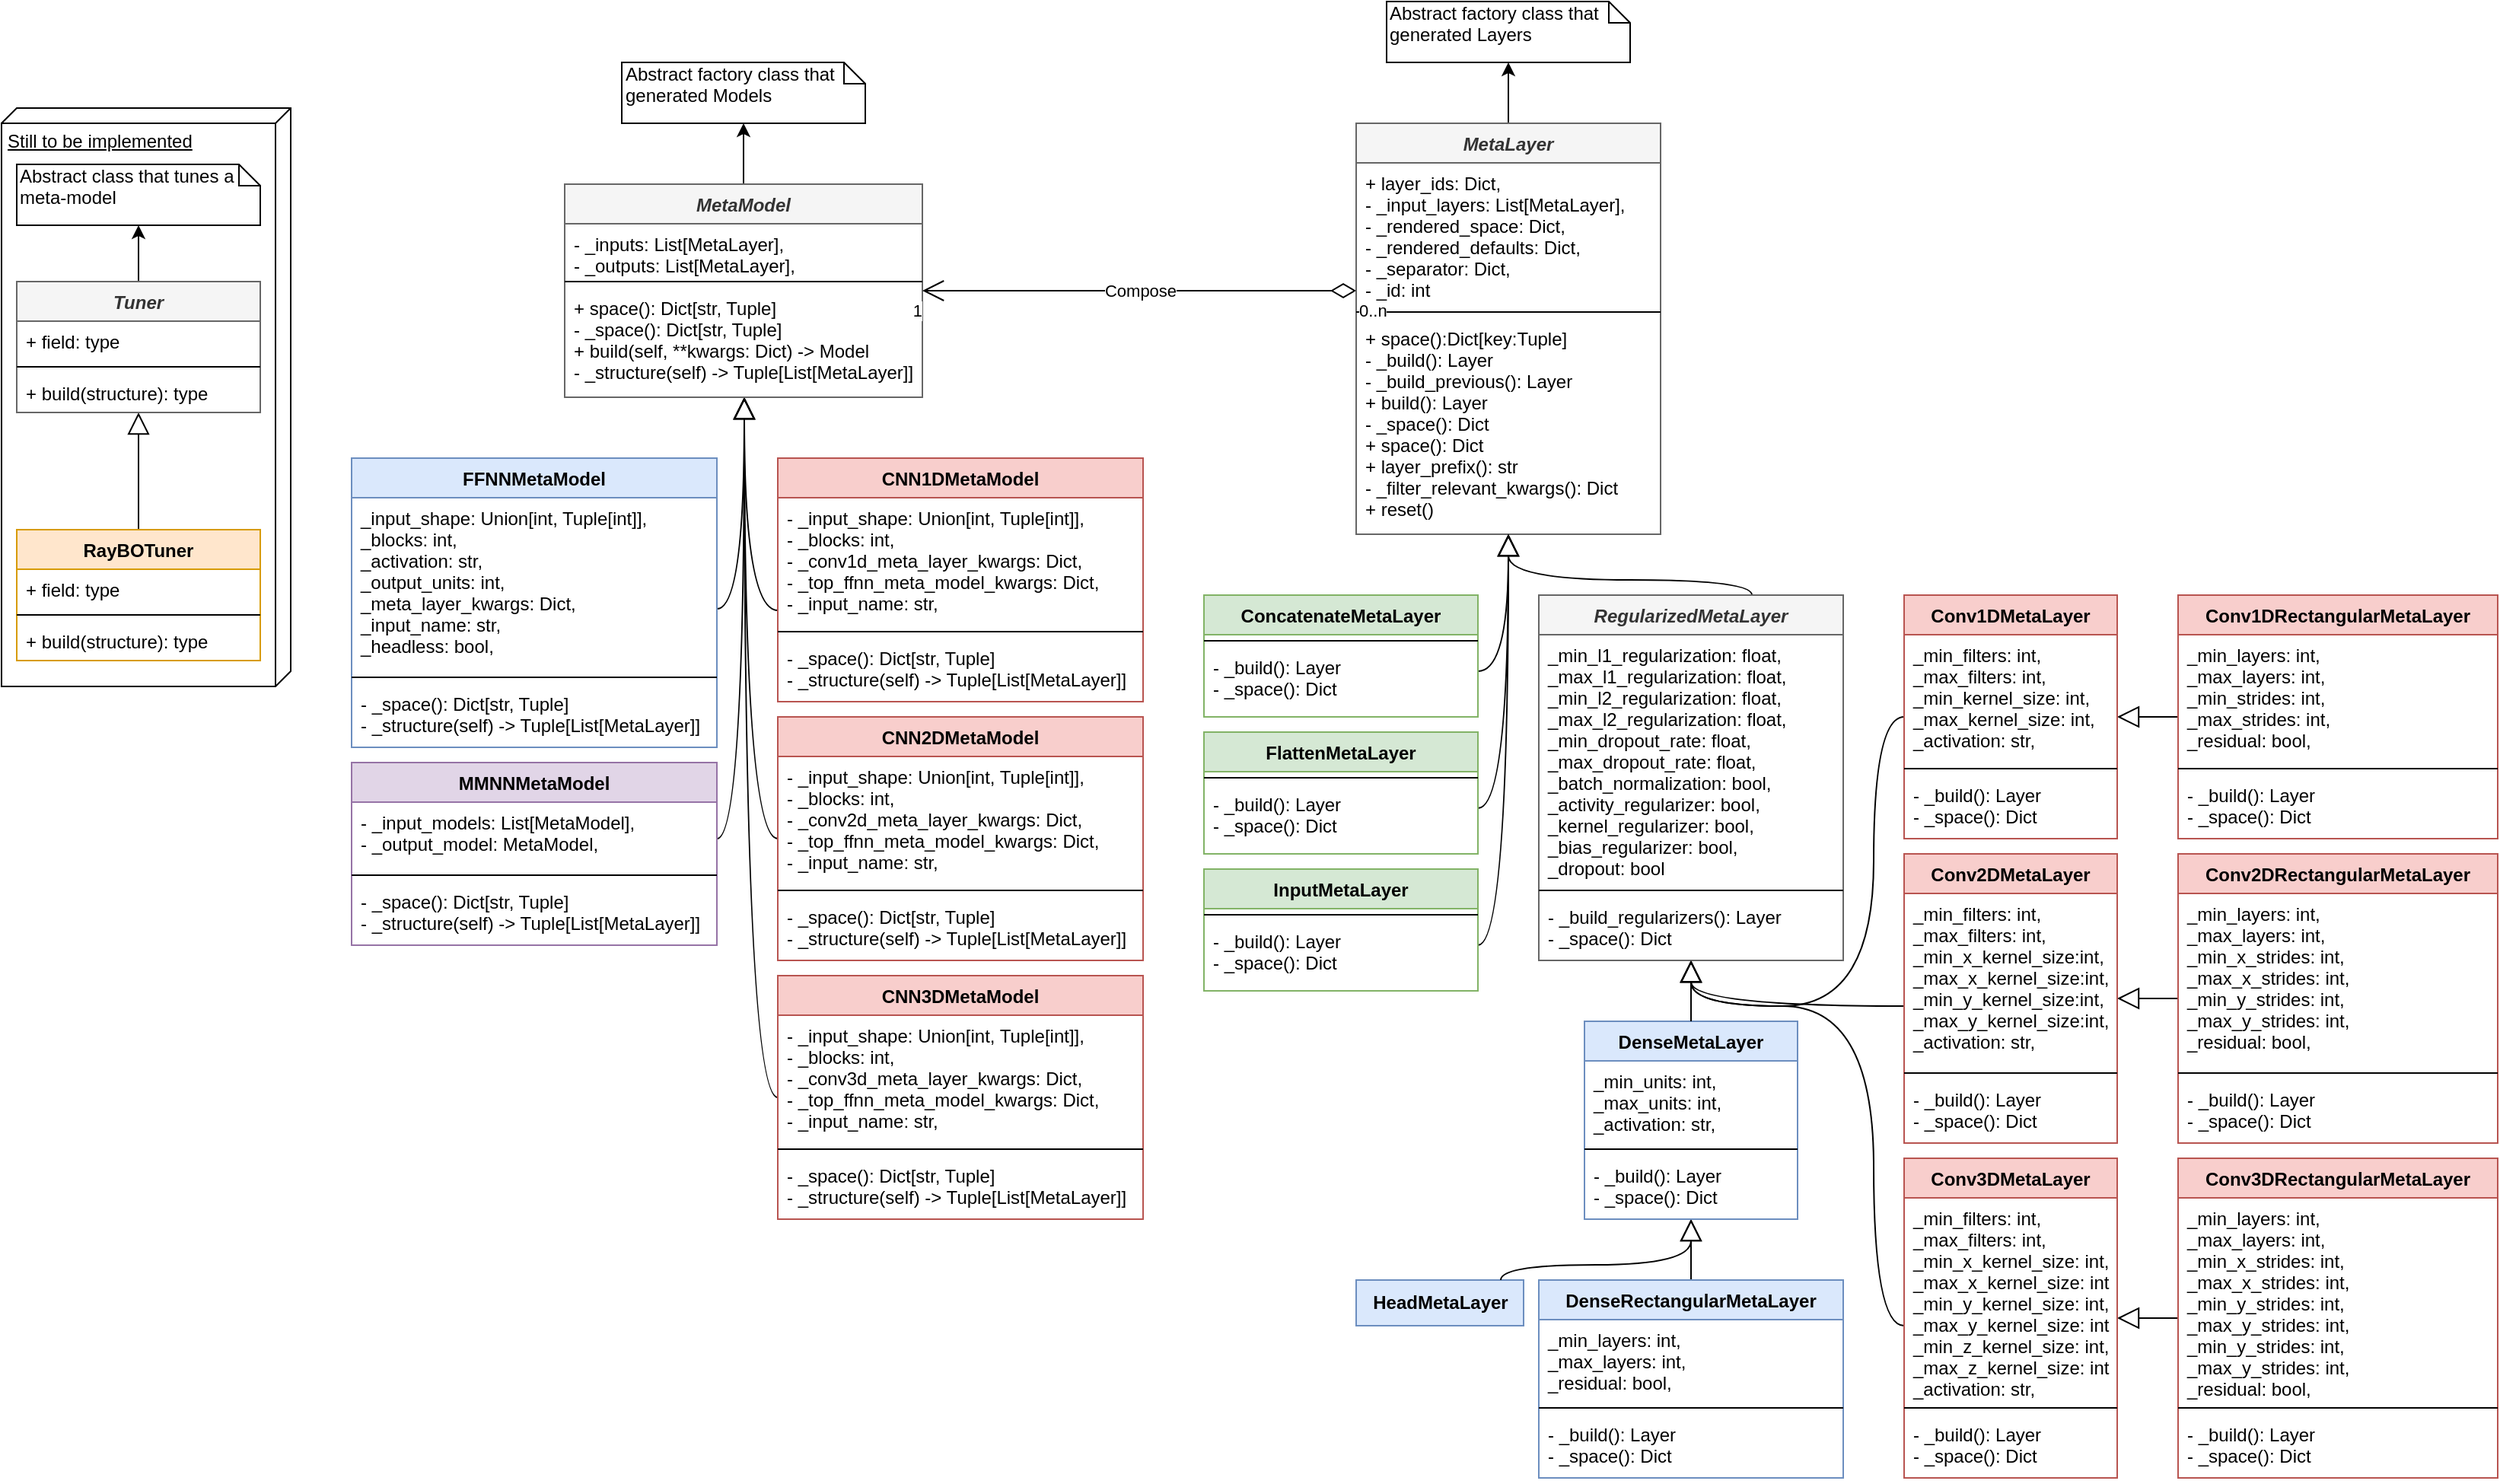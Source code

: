 <mxfile version="13.6.2" type="device"><diagram id="-CFFiEivso8xEUBbKbc-" name="Page-1"><mxGraphModel dx="2354" dy="1059" grid="1" gridSize="10" guides="1" tooltips="1" connect="1" arrows="1" fold="1" page="1" pageScale="1" pageWidth="827" pageHeight="1169" math="0" shadow="0"><root><mxCell id="0"/><mxCell id="1" parent="0"/><mxCell id="rEz-Pzzt3OILbLbEHMjR-119" value="Still to be implemented" style="verticalAlign=top;align=left;spacingTop=8;spacingLeft=2;spacingRight=12;shape=cube;size=10;direction=south;fontStyle=4;html=1;" vertex="1" parent="1"><mxGeometry x="-410" y="110" width="190" height="380" as="geometry"/></mxCell><mxCell id="7QAoZKG1Zxz9G0cgdsVM-10" style="edgeStyle=orthogonalEdgeStyle;rounded=0;orthogonalLoop=1;jettySize=auto;html=1;" parent="1" source="7QAoZKG1Zxz9G0cgdsVM-1" target="7QAoZKG1Zxz9G0cgdsVM-9" edge="1"><mxGeometry relative="1" as="geometry"/></mxCell><mxCell id="7QAoZKG1Zxz9G0cgdsVM-12" style="edgeStyle=orthogonalEdgeStyle;rounded=0;orthogonalLoop=1;jettySize=auto;html=1;" parent="1" source="7QAoZKG1Zxz9G0cgdsVM-5" target="7QAoZKG1Zxz9G0cgdsVM-11" edge="1"><mxGeometry relative="1" as="geometry"/></mxCell><mxCell id="7QAoZKG1Zxz9G0cgdsVM-9" value="Abstract factory class that generated Models" style="shape=note;whiteSpace=wrap;html=1;size=14;verticalAlign=top;align=left;spacingTop=-6;" parent="1" vertex="1"><mxGeometry x="-2.5" y="80" width="160" height="40" as="geometry"/></mxCell><mxCell id="7QAoZKG1Zxz9G0cgdsVM-11" value="Abstract factory class that generated Layers" style="shape=note;whiteSpace=wrap;html=1;size=14;verticalAlign=top;align=left;spacingTop=-6;" parent="1" vertex="1"><mxGeometry x="500" y="40" width="160" height="40" as="geometry"/></mxCell><mxCell id="7QAoZKG1Zxz9G0cgdsVM-30" style="edgeStyle=orthogonalEdgeStyle;rounded=0;orthogonalLoop=1;jettySize=auto;html=1;" parent="1" source="7QAoZKG1Zxz9G0cgdsVM-25" target="7QAoZKG1Zxz9G0cgdsVM-29" edge="1"><mxGeometry relative="1" as="geometry"/></mxCell><mxCell id="7QAoZKG1Zxz9G0cgdsVM-29" value="Abstract class that tunes a meta-model" style="shape=note;whiteSpace=wrap;html=1;size=14;verticalAlign=top;align=left;spacingTop=-6;" parent="1" vertex="1"><mxGeometry x="-400" y="147" width="160" height="40" as="geometry"/></mxCell><mxCell id="7QAoZKG1Zxz9G0cgdsVM-35" value="" style="endArrow=block;endFill=0;endSize=12;html=1;" parent="1" source="7QAoZKG1Zxz9G0cgdsVM-31" target="7QAoZKG1Zxz9G0cgdsVM-25" edge="1"><mxGeometry width="160" relative="1" as="geometry"><mxPoint x="-150" y="357" as="sourcePoint"/><mxPoint x="10" y="357" as="targetPoint"/></mxGeometry></mxCell><mxCell id="7QAoZKG1Zxz9G0cgdsVM-5" value="MetaLayer" style="swimlane;fontStyle=3;align=center;verticalAlign=top;childLayout=stackLayout;horizontal=1;startSize=26;horizontalStack=0;resizeParent=1;resizeParentMax=0;resizeLast=0;collapsible=1;marginBottom=0;fillColor=#f5f5f5;strokeColor=#666666;fontColor=#333333;" parent="1" vertex="1"><mxGeometry x="480" y="120" width="200" height="270" as="geometry"/></mxCell><mxCell id="7QAoZKG1Zxz9G0cgdsVM-6" value="+ layer_ids: Dict,&#10;- _input_layers: List[MetaLayer],&#10;- _rendered_space: Dict,&#10;- _rendered_defaults: Dict,&#10;- _separator: Dict,&#10;- _id: int" style="text;strokeColor=none;fillColor=none;align=left;verticalAlign=top;spacingLeft=4;spacingRight=4;overflow=hidden;rotatable=0;points=[[0,0.5],[1,0.5]];portConstraint=eastwest;" parent="7QAoZKG1Zxz9G0cgdsVM-5" vertex="1"><mxGeometry y="26" width="200" height="94" as="geometry"/></mxCell><mxCell id="7QAoZKG1Zxz9G0cgdsVM-7" value="" style="line;strokeWidth=1;fillColor=none;align=left;verticalAlign=middle;spacingTop=-1;spacingLeft=3;spacingRight=3;rotatable=0;labelPosition=right;points=[];portConstraint=eastwest;" parent="7QAoZKG1Zxz9G0cgdsVM-5" vertex="1"><mxGeometry y="120" width="200" height="8" as="geometry"/></mxCell><mxCell id="7QAoZKG1Zxz9G0cgdsVM-8" value="+ space():Dict[key:Tuple]&#10;- _build(): Layer&#10;- _build_previous(): Layer&#10;+ build(): Layer&#10;- _space(): Dict&#10;+ space(): Dict&#10;+ layer_prefix(): str&#10;- _filter_relevant_kwargs(): Dict&#10;+ reset()" style="text;strokeColor=none;fillColor=none;align=left;verticalAlign=top;spacingLeft=4;spacingRight=4;overflow=hidden;rotatable=0;points=[[0,0.5],[1,0.5]];portConstraint=eastwest;" parent="7QAoZKG1Zxz9G0cgdsVM-5" vertex="1"><mxGeometry y="128" width="200" height="142" as="geometry"/></mxCell><mxCell id="rEz-Pzzt3OILbLbEHMjR-5" value="" style="endArrow=block;endFill=0;endSize=12;html=1;edgeStyle=orthogonalEdgeStyle;curved=1;" edge="1" parent="1" source="rEz-Pzzt3OILbLbEHMjR-1" target="7QAoZKG1Zxz9G0cgdsVM-5"><mxGeometry width="160" relative="1" as="geometry"><mxPoint x="570" y="460" as="sourcePoint"/><mxPoint x="730" y="460" as="targetPoint"/><Array as="points"><mxPoint x="580" y="480"/></Array></mxGeometry></mxCell><mxCell id="rEz-Pzzt3OILbLbEHMjR-9" value="" style="endArrow=block;endFill=0;endSize=12;html=1;edgeStyle=orthogonalEdgeStyle;curved=1;" edge="1" parent="1" source="rEz-Pzzt3OILbLbEHMjR-6" target="7QAoZKG1Zxz9G0cgdsVM-5"><mxGeometry width="160" relative="1" as="geometry"><mxPoint x="480" y="490" as="sourcePoint"/><mxPoint x="590" y="400" as="targetPoint"/><Array as="points"><mxPoint x="580" y="570"/></Array></mxGeometry></mxCell><mxCell id="rEz-Pzzt3OILbLbEHMjR-13" value="" style="endArrow=block;endFill=0;endSize=12;html=1;edgeStyle=orthogonalEdgeStyle;curved=1;" edge="1" parent="1" source="rEz-Pzzt3OILbLbEHMjR-10" target="7QAoZKG1Zxz9G0cgdsVM-5"><mxGeometry width="160" relative="1" as="geometry"><mxPoint x="700" y="490" as="sourcePoint"/><mxPoint x="590" y="400" as="targetPoint"/><Array as="points"><mxPoint x="580" y="660"/></Array></mxGeometry></mxCell><mxCell id="rEz-Pzzt3OILbLbEHMjR-18" value="" style="endArrow=block;endFill=0;endSize=12;html=1;edgeStyle=orthogonalEdgeStyle;curved=1;" edge="1" parent="1" source="rEz-Pzzt3OILbLbEHMjR-14" target="7QAoZKG1Zxz9G0cgdsVM-5"><mxGeometry width="160" relative="1" as="geometry"><mxPoint x="920" y="490" as="sourcePoint"/><mxPoint x="590" y="400" as="targetPoint"/><Array as="points"><mxPoint x="740" y="420"/><mxPoint x="580" y="420"/></Array></mxGeometry></mxCell><mxCell id="rEz-Pzzt3OILbLbEHMjR-19" value="" style="endArrow=block;endFill=0;endSize=12;html=1;edgeStyle=orthogonalEdgeStyle;curved=1;" edge="1" parent="1" source="rEz-Pzzt3OILbLbEHMjR-35" target="rEz-Pzzt3OILbLbEHMjR-14"><mxGeometry width="160" relative="1" as="geometry"><mxPoint x="760" y="760" as="sourcePoint"/><mxPoint x="710" y="700" as="targetPoint"/><Array as="points"><mxPoint x="820" y="510"/><mxPoint x="820" y="700"/><mxPoint x="700" y="700"/></Array></mxGeometry></mxCell><mxCell id="rEz-Pzzt3OILbLbEHMjR-47" value="" style="endArrow=block;endFill=0;endSize=12;html=1;edgeStyle=orthogonalEdgeStyle;curved=1;" edge="1" parent="1" source="rEz-Pzzt3OILbLbEHMjR-39" target="rEz-Pzzt3OILbLbEHMjR-14"><mxGeometry width="160" relative="1" as="geometry"><mxPoint x="850" y="520" as="sourcePoint"/><mxPoint x="710" y="680" as="targetPoint"/><Array as="points"><mxPoint x="700" y="700"/></Array></mxGeometry></mxCell><mxCell id="rEz-Pzzt3OILbLbEHMjR-48" value="" style="endArrow=block;endFill=0;endSize=12;html=1;edgeStyle=orthogonalEdgeStyle;curved=1;" edge="1" parent="1" source="rEz-Pzzt3OILbLbEHMjR-43" target="rEz-Pzzt3OILbLbEHMjR-14"><mxGeometry width="160" relative="1" as="geometry"><mxPoint x="850" y="730" as="sourcePoint"/><mxPoint x="710" y="680" as="targetPoint"/><Array as="points"><mxPoint x="820" y="910"/><mxPoint x="820" y="700"/><mxPoint x="700" y="700"/></Array></mxGeometry></mxCell><mxCell id="rEz-Pzzt3OILbLbEHMjR-54" value="" style="endArrow=block;endFill=0;endSize=12;html=1;edgeStyle=orthogonalEdgeStyle;curved=1;" edge="1" parent="1" source="rEz-Pzzt3OILbLbEHMjR-50" target="rEz-Pzzt3OILbLbEHMjR-35"><mxGeometry width="160" relative="1" as="geometry"><mxPoint x="850" y="520" as="sourcePoint"/><mxPoint x="710" y="680" as="targetPoint"/><Array as="points"><mxPoint x="1090" y="510"/><mxPoint x="1090" y="510"/></Array></mxGeometry></mxCell><mxCell id="rEz-Pzzt3OILbLbEHMjR-55" value="" style="endArrow=block;endFill=0;endSize=12;html=1;edgeStyle=orthogonalEdgeStyle;curved=1;" edge="1" parent="1" source="rEz-Pzzt3OILbLbEHMjR-56" target="rEz-Pzzt3OILbLbEHMjR-39"><mxGeometry width="160" relative="1" as="geometry"><mxPoint x="850" y="700" as="sourcePoint"/><mxPoint x="980" y="690" as="targetPoint"/><Array as="points"/></mxGeometry></mxCell><mxCell id="rEz-Pzzt3OILbLbEHMjR-64" value="" style="endArrow=block;endFill=0;endSize=12;html=1;edgeStyle=orthogonalEdgeStyle;curved=1;" edge="1" parent="1" source="rEz-Pzzt3OILbLbEHMjR-60" target="rEz-Pzzt3OILbLbEHMjR-43"><mxGeometry width="160" relative="1" as="geometry"><mxPoint x="1030" y="705" as="sourcePoint"/><mxPoint x="990" y="705" as="targetPoint"/><Array as="points"/></mxGeometry></mxCell><mxCell id="rEz-Pzzt3OILbLbEHMjR-74" value="" style="endArrow=block;endFill=0;endSize=12;html=1;edgeStyle=orthogonalEdgeStyle;curved=1;" edge="1" parent="1" source="rEz-Pzzt3OILbLbEHMjR-70" target="rEz-Pzzt3OILbLbEHMjR-65"><mxGeometry width="160" relative="1" as="geometry"><mxPoint x="710" y="740" as="sourcePoint"/><mxPoint x="710" y="680" as="targetPoint"/><Array as="points"><mxPoint x="700" y="920"/><mxPoint x="700" y="920"/></Array></mxGeometry></mxCell><mxCell id="rEz-Pzzt3OILbLbEHMjR-79" value="&lt;span style=&quot;font-weight: 700&quot;&gt;HeadMetaLayer&lt;/span&gt;" style="html=1;fillColor=#dae8fc;strokeColor=#6c8ebf;" vertex="1" parent="1"><mxGeometry x="480" y="880" width="110" height="30" as="geometry"/></mxCell><mxCell id="rEz-Pzzt3OILbLbEHMjR-80" value="" style="endArrow=block;endFill=0;endSize=12;html=1;edgeStyle=orthogonalEdgeStyle;curved=1;" edge="1" parent="1" source="rEz-Pzzt3OILbLbEHMjR-79" target="rEz-Pzzt3OILbLbEHMjR-65"><mxGeometry width="160" relative="1" as="geometry"><mxPoint x="750" y="890" as="sourcePoint"/><mxPoint x="750" y="850" as="targetPoint"/><Array as="points"><mxPoint x="575" y="870"/><mxPoint x="700" y="870"/></Array></mxGeometry></mxCell><mxCell id="rEz-Pzzt3OILbLbEHMjR-14" value="RegularizedMetaLayer" style="swimlane;fontStyle=3;align=center;verticalAlign=top;childLayout=stackLayout;horizontal=1;startSize=26;horizontalStack=0;resizeParent=1;resizeParentMax=0;resizeLast=0;collapsible=1;marginBottom=0;fillColor=#f5f5f5;strokeColor=#666666;fontColor=#333333;" vertex="1" parent="1"><mxGeometry x="600" y="430" width="200" height="240" as="geometry"/></mxCell><mxCell id="rEz-Pzzt3OILbLbEHMjR-15" value="_min_l1_regularization: float,&#10;_max_l1_regularization: float,&#10;_min_l2_regularization: float,&#10;_max_l2_regularization: float,&#10;_min_dropout_rate: float,&#10;_max_dropout_rate: float,&#10;_batch_normalization: bool,&#10;_activity_regularizer: bool,&#10;_kernel_regularizer: bool,&#10;_bias_regularizer: bool,&#10;_dropout: bool&#10;" style="text;strokeColor=none;fillColor=none;align=left;verticalAlign=top;spacingLeft=4;spacingRight=4;overflow=hidden;rotatable=0;points=[[0,0.5],[1,0.5]];portConstraint=eastwest;" vertex="1" parent="rEz-Pzzt3OILbLbEHMjR-14"><mxGeometry y="26" width="200" height="164" as="geometry"/></mxCell><mxCell id="rEz-Pzzt3OILbLbEHMjR-16" value="" style="line;strokeWidth=1;fillColor=none;align=left;verticalAlign=middle;spacingTop=-1;spacingLeft=3;spacingRight=3;rotatable=0;labelPosition=right;points=[];portConstraint=eastwest;" vertex="1" parent="rEz-Pzzt3OILbLbEHMjR-14"><mxGeometry y="190" width="200" height="8" as="geometry"/></mxCell><mxCell id="rEz-Pzzt3OILbLbEHMjR-17" value="- _build_regularizers(): Layer&#10;- _space(): Dict&#10;" style="text;strokeColor=none;fillColor=none;align=left;verticalAlign=top;spacingLeft=4;spacingRight=4;overflow=hidden;rotatable=0;points=[[0,0.5],[1,0.5]];portConstraint=eastwest;" vertex="1" parent="rEz-Pzzt3OILbLbEHMjR-14"><mxGeometry y="198" width="200" height="42" as="geometry"/></mxCell><mxCell id="rEz-Pzzt3OILbLbEHMjR-35" value="Conv1DMetaLayer" style="swimlane;fontStyle=1;align=center;verticalAlign=top;childLayout=stackLayout;horizontal=1;startSize=26;horizontalStack=0;resizeParent=1;resizeParentMax=0;resizeLast=0;collapsible=1;marginBottom=0;fillColor=#f8cecc;strokeColor=#b85450;" vertex="1" parent="1"><mxGeometry x="840" y="430" width="140" height="160" as="geometry"/></mxCell><mxCell id="rEz-Pzzt3OILbLbEHMjR-36" value="_min_filters: int,&#10;_max_filters: int,&#10;_min_kernel_size: int,&#10;_max_kernel_size: int,&#10;_activation: str,&#10;" style="text;strokeColor=none;fillColor=none;align=left;verticalAlign=top;spacingLeft=4;spacingRight=4;overflow=hidden;rotatable=0;points=[[0,0.5],[1,0.5]];portConstraint=eastwest;" vertex="1" parent="rEz-Pzzt3OILbLbEHMjR-35"><mxGeometry y="26" width="140" height="84" as="geometry"/></mxCell><mxCell id="rEz-Pzzt3OILbLbEHMjR-37" value="" style="line;strokeWidth=1;fillColor=none;align=left;verticalAlign=middle;spacingTop=-1;spacingLeft=3;spacingRight=3;rotatable=0;labelPosition=right;points=[];portConstraint=eastwest;" vertex="1" parent="rEz-Pzzt3OILbLbEHMjR-35"><mxGeometry y="110" width="140" height="8" as="geometry"/></mxCell><mxCell id="rEz-Pzzt3OILbLbEHMjR-38" value="- _build(): Layer&#10;- _space(): Dict&#10;" style="text;strokeColor=none;fillColor=none;align=left;verticalAlign=top;spacingLeft=4;spacingRight=4;overflow=hidden;rotatable=0;points=[[0,0.5],[1,0.5]];portConstraint=eastwest;" vertex="1" parent="rEz-Pzzt3OILbLbEHMjR-35"><mxGeometry y="118" width="140" height="42" as="geometry"/></mxCell><mxCell id="rEz-Pzzt3OILbLbEHMjR-39" value="Conv2DMetaLayer" style="swimlane;fontStyle=1;align=center;verticalAlign=top;childLayout=stackLayout;horizontal=1;startSize=26;horizontalStack=0;resizeParent=1;resizeParentMax=0;resizeLast=0;collapsible=1;marginBottom=0;fillColor=#f8cecc;strokeColor=#b85450;" vertex="1" parent="1"><mxGeometry x="840" y="600" width="140" height="190" as="geometry"/></mxCell><mxCell id="rEz-Pzzt3OILbLbEHMjR-40" value="_min_filters: int,&#10;_max_filters: int,&#10;_min_x_kernel_size:int,&#10;_max_x_kernel_size:int,&#10;_min_y_kernel_size:int,&#10;_max_y_kernel_size:int,&#10;_activation: str,&#10;" style="text;strokeColor=none;fillColor=none;align=left;verticalAlign=top;spacingLeft=4;spacingRight=4;overflow=hidden;rotatable=0;points=[[0,0.5],[1,0.5]];portConstraint=eastwest;" vertex="1" parent="rEz-Pzzt3OILbLbEHMjR-39"><mxGeometry y="26" width="140" height="114" as="geometry"/></mxCell><mxCell id="rEz-Pzzt3OILbLbEHMjR-41" value="" style="line;strokeWidth=1;fillColor=none;align=left;verticalAlign=middle;spacingTop=-1;spacingLeft=3;spacingRight=3;rotatable=0;labelPosition=right;points=[];portConstraint=eastwest;" vertex="1" parent="rEz-Pzzt3OILbLbEHMjR-39"><mxGeometry y="140" width="140" height="8" as="geometry"/></mxCell><mxCell id="rEz-Pzzt3OILbLbEHMjR-42" value="- _build(): Layer&#10;- _space(): Dict&#10;" style="text;strokeColor=none;fillColor=none;align=left;verticalAlign=top;spacingLeft=4;spacingRight=4;overflow=hidden;rotatable=0;points=[[0,0.5],[1,0.5]];portConstraint=eastwest;" vertex="1" parent="rEz-Pzzt3OILbLbEHMjR-39"><mxGeometry y="148" width="140" height="42" as="geometry"/></mxCell><mxCell id="rEz-Pzzt3OILbLbEHMjR-50" value="Conv1DRectangularMetaLayer" style="swimlane;fontStyle=1;align=center;verticalAlign=top;childLayout=stackLayout;horizontal=1;startSize=26;horizontalStack=0;resizeParent=1;resizeParentMax=0;resizeLast=0;collapsible=1;marginBottom=0;fillColor=#f8cecc;strokeColor=#b85450;" vertex="1" parent="1"><mxGeometry x="1020" y="430" width="210" height="160" as="geometry"/></mxCell><mxCell id="rEz-Pzzt3OILbLbEHMjR-51" value="_min_layers: int,&#10;_max_layers: int,&#10;_min_strides: int,&#10;_max_strides: int,&#10;_residual: bool,&#10;" style="text;strokeColor=none;fillColor=none;align=left;verticalAlign=top;spacingLeft=4;spacingRight=4;overflow=hidden;rotatable=0;points=[[0,0.5],[1,0.5]];portConstraint=eastwest;" vertex="1" parent="rEz-Pzzt3OILbLbEHMjR-50"><mxGeometry y="26" width="210" height="84" as="geometry"/></mxCell><mxCell id="rEz-Pzzt3OILbLbEHMjR-52" value="" style="line;strokeWidth=1;fillColor=none;align=left;verticalAlign=middle;spacingTop=-1;spacingLeft=3;spacingRight=3;rotatable=0;labelPosition=right;points=[];portConstraint=eastwest;" vertex="1" parent="rEz-Pzzt3OILbLbEHMjR-50"><mxGeometry y="110" width="210" height="8" as="geometry"/></mxCell><mxCell id="rEz-Pzzt3OILbLbEHMjR-53" value="- _build(): Layer&#10;- _space(): Dict&#10;" style="text;strokeColor=none;fillColor=none;align=left;verticalAlign=top;spacingLeft=4;spacingRight=4;overflow=hidden;rotatable=0;points=[[0,0.5],[1,0.5]];portConstraint=eastwest;" vertex="1" parent="rEz-Pzzt3OILbLbEHMjR-50"><mxGeometry y="118" width="210" height="42" as="geometry"/></mxCell><mxCell id="rEz-Pzzt3OILbLbEHMjR-56" value="Conv2DRectangularMetaLayer" style="swimlane;fontStyle=1;align=center;verticalAlign=top;childLayout=stackLayout;horizontal=1;startSize=26;horizontalStack=0;resizeParent=1;resizeParentMax=0;resizeLast=0;collapsible=1;marginBottom=0;fillColor=#f8cecc;strokeColor=#b85450;" vertex="1" parent="1"><mxGeometry x="1020" y="600" width="210" height="190" as="geometry"/></mxCell><mxCell id="rEz-Pzzt3OILbLbEHMjR-57" value="_min_layers: int,&#10;_max_layers: int,&#10;_min_x_strides: int,&#10;_max_x_strides: int,&#10;_min_y_strides: int,&#10;_max_y_strides: int,&#10;_residual: bool,&#10;" style="text;strokeColor=none;fillColor=none;align=left;verticalAlign=top;spacingLeft=4;spacingRight=4;overflow=hidden;rotatable=0;points=[[0,0.5],[1,0.5]];portConstraint=eastwest;" vertex="1" parent="rEz-Pzzt3OILbLbEHMjR-56"><mxGeometry y="26" width="210" height="114" as="geometry"/></mxCell><mxCell id="rEz-Pzzt3OILbLbEHMjR-58" value="" style="line;strokeWidth=1;fillColor=none;align=left;verticalAlign=middle;spacingTop=-1;spacingLeft=3;spacingRight=3;rotatable=0;labelPosition=right;points=[];portConstraint=eastwest;" vertex="1" parent="rEz-Pzzt3OILbLbEHMjR-56"><mxGeometry y="140" width="210" height="8" as="geometry"/></mxCell><mxCell id="rEz-Pzzt3OILbLbEHMjR-59" value="- _build(): Layer&#10;- _space(): Dict&#10;" style="text;strokeColor=none;fillColor=none;align=left;verticalAlign=top;spacingLeft=4;spacingRight=4;overflow=hidden;rotatable=0;points=[[0,0.5],[1,0.5]];portConstraint=eastwest;" vertex="1" parent="rEz-Pzzt3OILbLbEHMjR-56"><mxGeometry y="148" width="210" height="42" as="geometry"/></mxCell><mxCell id="rEz-Pzzt3OILbLbEHMjR-65" value="DenseMetaLayer" style="swimlane;fontStyle=1;align=center;verticalAlign=top;childLayout=stackLayout;horizontal=1;startSize=26;horizontalStack=0;resizeParent=1;resizeParentMax=0;resizeLast=0;collapsible=1;marginBottom=0;fillColor=#dae8fc;strokeColor=#6c8ebf;" vertex="1" parent="1"><mxGeometry x="630" y="710" width="140" height="130" as="geometry"/></mxCell><mxCell id="rEz-Pzzt3OILbLbEHMjR-66" value="_min_units: int,&#10;_max_units: int,&#10;_activation: str," style="text;strokeColor=none;fillColor=none;align=left;verticalAlign=top;spacingLeft=4;spacingRight=4;overflow=hidden;rotatable=0;points=[[0,0.5],[1,0.5]];portConstraint=eastwest;" vertex="1" parent="rEz-Pzzt3OILbLbEHMjR-65"><mxGeometry y="26" width="140" height="54" as="geometry"/></mxCell><mxCell id="rEz-Pzzt3OILbLbEHMjR-67" value="" style="line;strokeWidth=1;fillColor=none;align=left;verticalAlign=middle;spacingTop=-1;spacingLeft=3;spacingRight=3;rotatable=0;labelPosition=right;points=[];portConstraint=eastwest;" vertex="1" parent="rEz-Pzzt3OILbLbEHMjR-65"><mxGeometry y="80" width="140" height="8" as="geometry"/></mxCell><mxCell id="rEz-Pzzt3OILbLbEHMjR-68" value="- _build(): Layer&#10;- _space(): Dict&#10;" style="text;strokeColor=none;fillColor=none;align=left;verticalAlign=top;spacingLeft=4;spacingRight=4;overflow=hidden;rotatable=0;points=[[0,0.5],[1,0.5]];portConstraint=eastwest;" vertex="1" parent="rEz-Pzzt3OILbLbEHMjR-65"><mxGeometry y="88" width="140" height="42" as="geometry"/></mxCell><mxCell id="rEz-Pzzt3OILbLbEHMjR-70" value="DenseRectangularMetaLayer" style="swimlane;fontStyle=1;align=center;verticalAlign=top;childLayout=stackLayout;horizontal=1;startSize=26;horizontalStack=0;resizeParent=1;resizeParentMax=0;resizeLast=0;collapsible=1;marginBottom=0;fillColor=#dae8fc;strokeColor=#6c8ebf;" vertex="1" parent="1"><mxGeometry x="600" y="880" width="200" height="130" as="geometry"/></mxCell><mxCell id="rEz-Pzzt3OILbLbEHMjR-71" value="_min_layers: int,&#10;_max_layers: int,&#10;_residual: bool," style="text;strokeColor=none;fillColor=none;align=left;verticalAlign=top;spacingLeft=4;spacingRight=4;overflow=hidden;rotatable=0;points=[[0,0.5],[1,0.5]];portConstraint=eastwest;" vertex="1" parent="rEz-Pzzt3OILbLbEHMjR-70"><mxGeometry y="26" width="200" height="54" as="geometry"/></mxCell><mxCell id="rEz-Pzzt3OILbLbEHMjR-72" value="" style="line;strokeWidth=1;fillColor=none;align=left;verticalAlign=middle;spacingTop=-1;spacingLeft=3;spacingRight=3;rotatable=0;labelPosition=right;points=[];portConstraint=eastwest;" vertex="1" parent="rEz-Pzzt3OILbLbEHMjR-70"><mxGeometry y="80" width="200" height="8" as="geometry"/></mxCell><mxCell id="rEz-Pzzt3OILbLbEHMjR-73" value="- _build(): Layer&#10;- _space(): Dict&#10;" style="text;strokeColor=none;fillColor=none;align=left;verticalAlign=top;spacingLeft=4;spacingRight=4;overflow=hidden;rotatable=0;points=[[0,0.5],[1,0.5]];portConstraint=eastwest;" vertex="1" parent="rEz-Pzzt3OILbLbEHMjR-70"><mxGeometry y="88" width="200" height="42" as="geometry"/></mxCell><mxCell id="rEz-Pzzt3OILbLbEHMjR-43" value="Conv3DMetaLayer" style="swimlane;fontStyle=1;align=center;verticalAlign=top;childLayout=stackLayout;horizontal=1;startSize=26;horizontalStack=0;resizeParent=1;resizeParentMax=0;resizeLast=0;collapsible=1;marginBottom=0;fillColor=#f8cecc;strokeColor=#b85450;" vertex="1" parent="1"><mxGeometry x="840" y="800" width="140" height="210" as="geometry"/></mxCell><mxCell id="rEz-Pzzt3OILbLbEHMjR-44" value="_min_filters: int,&#10;_max_filters: int,&#10;_min_x_kernel_size: int,&#10;_max_x_kernel_size: int,&#10;_min_y_kernel_size: int,&#10;_max_y_kernel_size: int,&#10;_min_z_kernel_size: int,&#10;_max_z_kernel_size: int,&#10;_activation: str,&#10;" style="text;strokeColor=none;fillColor=none;align=left;verticalAlign=top;spacingLeft=4;spacingRight=4;overflow=hidden;rotatable=0;points=[[0,0.5],[1,0.5]];portConstraint=eastwest;" vertex="1" parent="rEz-Pzzt3OILbLbEHMjR-43"><mxGeometry y="26" width="140" height="134" as="geometry"/></mxCell><mxCell id="rEz-Pzzt3OILbLbEHMjR-45" value="" style="line;strokeWidth=1;fillColor=none;align=left;verticalAlign=middle;spacingTop=-1;spacingLeft=3;spacingRight=3;rotatable=0;labelPosition=right;points=[];portConstraint=eastwest;" vertex="1" parent="rEz-Pzzt3OILbLbEHMjR-43"><mxGeometry y="160" width="140" height="8" as="geometry"/></mxCell><mxCell id="rEz-Pzzt3OILbLbEHMjR-46" value="- _build(): Layer&#10;- _space(): Dict&#10;" style="text;strokeColor=none;fillColor=none;align=left;verticalAlign=top;spacingLeft=4;spacingRight=4;overflow=hidden;rotatable=0;points=[[0,0.5],[1,0.5]];portConstraint=eastwest;" vertex="1" parent="rEz-Pzzt3OILbLbEHMjR-43"><mxGeometry y="168" width="140" height="42" as="geometry"/></mxCell><mxCell id="rEz-Pzzt3OILbLbEHMjR-60" value="Conv3DRectangularMetaLayer" style="swimlane;fontStyle=1;align=center;verticalAlign=top;childLayout=stackLayout;horizontal=1;startSize=26;horizontalStack=0;resizeParent=1;resizeParentMax=0;resizeLast=0;collapsible=1;marginBottom=0;fillColor=#f8cecc;strokeColor=#b85450;" vertex="1" parent="1"><mxGeometry x="1020" y="800" width="210" height="210" as="geometry"/></mxCell><mxCell id="rEz-Pzzt3OILbLbEHMjR-61" value="_min_layers: int,&#10;_max_layers: int,&#10;_min_x_strides: int,&#10;_max_x_strides: int,&#10;_min_y_strides: int,&#10;_max_y_strides: int,&#10;_min_y_strides: int,&#10;_max_y_strides: int,&#10;_residual: bool," style="text;strokeColor=none;fillColor=none;align=left;verticalAlign=top;spacingLeft=4;spacingRight=4;overflow=hidden;rotatable=0;points=[[0,0.5],[1,0.5]];portConstraint=eastwest;" vertex="1" parent="rEz-Pzzt3OILbLbEHMjR-60"><mxGeometry y="26" width="210" height="134" as="geometry"/></mxCell><mxCell id="rEz-Pzzt3OILbLbEHMjR-62" value="" style="line;strokeWidth=1;fillColor=none;align=left;verticalAlign=middle;spacingTop=-1;spacingLeft=3;spacingRight=3;rotatable=0;labelPosition=right;points=[];portConstraint=eastwest;" vertex="1" parent="rEz-Pzzt3OILbLbEHMjR-60"><mxGeometry y="160" width="210" height="8" as="geometry"/></mxCell><mxCell id="rEz-Pzzt3OILbLbEHMjR-63" value="- _build(): Layer&#10;- _space(): Dict&#10;" style="text;strokeColor=none;fillColor=none;align=left;verticalAlign=top;spacingLeft=4;spacingRight=4;overflow=hidden;rotatable=0;points=[[0,0.5],[1,0.5]];portConstraint=eastwest;" vertex="1" parent="rEz-Pzzt3OILbLbEHMjR-60"><mxGeometry y="168" width="210" height="42" as="geometry"/></mxCell><mxCell id="rEz-Pzzt3OILbLbEHMjR-1" value="ConcatenateMetaLayer" style="swimlane;fontStyle=1;align=center;verticalAlign=top;childLayout=stackLayout;horizontal=1;startSize=26;horizontalStack=0;resizeParent=1;resizeParentMax=0;resizeLast=0;collapsible=1;marginBottom=0;fillColor=#d5e8d4;strokeColor=#82b366;" vertex="1" parent="1"><mxGeometry x="380" y="430" width="180" height="80" as="geometry"/></mxCell><mxCell id="rEz-Pzzt3OILbLbEHMjR-3" value="" style="line;strokeWidth=1;fillColor=none;align=left;verticalAlign=middle;spacingTop=-1;spacingLeft=3;spacingRight=3;rotatable=0;labelPosition=right;points=[];portConstraint=eastwest;" vertex="1" parent="rEz-Pzzt3OILbLbEHMjR-1"><mxGeometry y="26" width="180" height="8" as="geometry"/></mxCell><mxCell id="rEz-Pzzt3OILbLbEHMjR-4" value="- _build(): Layer&#10;- _space(): Dict&#10;" style="text;strokeColor=none;fillColor=none;align=left;verticalAlign=top;spacingLeft=4;spacingRight=4;overflow=hidden;rotatable=0;points=[[0,0.5],[1,0.5]];portConstraint=eastwest;" vertex="1" parent="rEz-Pzzt3OILbLbEHMjR-1"><mxGeometry y="34" width="180" height="46" as="geometry"/></mxCell><mxCell id="rEz-Pzzt3OILbLbEHMjR-6" value="FlattenMetaLayer" style="swimlane;fontStyle=1;align=center;verticalAlign=top;childLayout=stackLayout;horizontal=1;startSize=26;horizontalStack=0;resizeParent=1;resizeParentMax=0;resizeLast=0;collapsible=1;marginBottom=0;fillColor=#d5e8d4;strokeColor=#82b366;" vertex="1" parent="1"><mxGeometry x="380" y="520" width="180" height="80" as="geometry"/></mxCell><mxCell id="rEz-Pzzt3OILbLbEHMjR-7" value="" style="line;strokeWidth=1;fillColor=none;align=left;verticalAlign=middle;spacingTop=-1;spacingLeft=3;spacingRight=3;rotatable=0;labelPosition=right;points=[];portConstraint=eastwest;" vertex="1" parent="rEz-Pzzt3OILbLbEHMjR-6"><mxGeometry y="26" width="180" height="8" as="geometry"/></mxCell><mxCell id="rEz-Pzzt3OILbLbEHMjR-8" value="- _build(): Layer&#10;- _space(): Dict&#10;" style="text;strokeColor=none;fillColor=none;align=left;verticalAlign=top;spacingLeft=4;spacingRight=4;overflow=hidden;rotatable=0;points=[[0,0.5],[1,0.5]];portConstraint=eastwest;" vertex="1" parent="rEz-Pzzt3OILbLbEHMjR-6"><mxGeometry y="34" width="180" height="46" as="geometry"/></mxCell><mxCell id="rEz-Pzzt3OILbLbEHMjR-10" value="InputMetaLayer" style="swimlane;fontStyle=1;align=center;verticalAlign=top;childLayout=stackLayout;horizontal=1;startSize=26;horizontalStack=0;resizeParent=1;resizeParentMax=0;resizeLast=0;collapsible=1;marginBottom=0;fillColor=#d5e8d4;strokeColor=#82b366;" vertex="1" parent="1"><mxGeometry x="380" y="610" width="180" height="80" as="geometry"/></mxCell><mxCell id="rEz-Pzzt3OILbLbEHMjR-11" value="" style="line;strokeWidth=1;fillColor=none;align=left;verticalAlign=middle;spacingTop=-1;spacingLeft=3;spacingRight=3;rotatable=0;labelPosition=right;points=[];portConstraint=eastwest;" vertex="1" parent="rEz-Pzzt3OILbLbEHMjR-10"><mxGeometry y="26" width="180" height="8" as="geometry"/></mxCell><mxCell id="rEz-Pzzt3OILbLbEHMjR-12" value="- _build(): Layer&#10;- _space(): Dict&#10;" style="text;strokeColor=none;fillColor=none;align=left;verticalAlign=top;spacingLeft=4;spacingRight=4;overflow=hidden;rotatable=0;points=[[0,0.5],[1,0.5]];portConstraint=eastwest;" vertex="1" parent="rEz-Pzzt3OILbLbEHMjR-10"><mxGeometry y="34" width="180" height="46" as="geometry"/></mxCell><mxCell id="rEz-Pzzt3OILbLbEHMjR-109" value="" style="endArrow=block;endFill=0;endSize=12;html=1;edgeStyle=orthogonalEdgeStyle;curved=1;" edge="1" parent="1" source="rEz-Pzzt3OILbLbEHMjR-81" target="7QAoZKG1Zxz9G0cgdsVM-1"><mxGeometry width="160" relative="1" as="geometry"><mxPoint x="930" y="440" as="sourcePoint"/><mxPoint x="770" y="400" as="targetPoint"/><Array as="points"><mxPoint x="78" y="440"/></Array></mxGeometry></mxCell><mxCell id="rEz-Pzzt3OILbLbEHMjR-110" value="" style="endArrow=block;endFill=0;endSize=12;html=1;edgeStyle=orthogonalEdgeStyle;curved=1;" edge="1" parent="1" source="rEz-Pzzt3OILbLbEHMjR-106" target="7QAoZKG1Zxz9G0cgdsVM-1"><mxGeometry width="160" relative="1" as="geometry"><mxPoint x="110" y="450" as="sourcePoint"/><mxPoint x="88" y="310" as="targetPoint"/><Array as="points"><mxPoint x="78" y="439"/></Array></mxGeometry></mxCell><mxCell id="rEz-Pzzt3OILbLbEHMjR-111" value="" style="endArrow=block;endFill=0;endSize=12;html=1;edgeStyle=orthogonalEdgeStyle;curved=1;" edge="1" parent="1" source="rEz-Pzzt3OILbLbEHMjR-85" target="7QAoZKG1Zxz9G0cgdsVM-1"><mxGeometry width="160" relative="1" as="geometry"><mxPoint x="110" y="450" as="sourcePoint"/><mxPoint x="88" y="310" as="targetPoint"/><Array as="points"><mxPoint x="78" y="590"/></Array></mxGeometry></mxCell><mxCell id="rEz-Pzzt3OILbLbEHMjR-112" value="" style="endArrow=block;endFill=0;endSize=12;html=1;edgeStyle=orthogonalEdgeStyle;curved=1;" edge="1" parent="1" source="rEz-Pzzt3OILbLbEHMjR-89" target="7QAoZKG1Zxz9G0cgdsVM-1"><mxGeometry width="160" relative="1" as="geometry"><mxPoint x="110" y="600" as="sourcePoint"/><mxPoint x="88" y="310" as="targetPoint"/><Array as="points"><mxPoint x="78" y="760"/></Array></mxGeometry></mxCell><mxCell id="rEz-Pzzt3OILbLbEHMjR-117" value="" style="endArrow=block;endFill=0;endSize=12;html=1;edgeStyle=orthogonalEdgeStyle;curved=1;" edge="1" parent="1" source="rEz-Pzzt3OILbLbEHMjR-113" target="7QAoZKG1Zxz9G0cgdsVM-1"><mxGeometry width="160" relative="1" as="geometry"><mxPoint x="110" y="600" as="sourcePoint"/><mxPoint x="88" y="310" as="targetPoint"/><Array as="points"><mxPoint x="78" y="590"/></Array></mxGeometry></mxCell><mxCell id="rEz-Pzzt3OILbLbEHMjR-105" value="FFNNMetaModel" style="swimlane;fontStyle=1;align=center;verticalAlign=top;childLayout=stackLayout;horizontal=1;startSize=26;horizontalStack=0;resizeParent=1;resizeParentMax=0;resizeLast=0;collapsible=1;marginBottom=0;fillColor=#dae8fc;strokeColor=#6c8ebf;" vertex="1" parent="1"><mxGeometry x="-180" y="340" width="240" height="190" as="geometry"/></mxCell><mxCell id="rEz-Pzzt3OILbLbEHMjR-106" value="_input_shape: Union[int, Tuple[int]],&#10;_blocks: int,&#10;_activation: str,&#10;_output_units: int,&#10;_meta_layer_kwargs: Dict,&#10;_input_name: str,&#10;_headless: bool," style="text;strokeColor=none;fillColor=none;align=left;verticalAlign=top;spacingLeft=4;spacingRight=4;overflow=hidden;rotatable=0;points=[[0,0.5],[1,0.5]];portConstraint=eastwest;" vertex="1" parent="rEz-Pzzt3OILbLbEHMjR-105"><mxGeometry y="26" width="240" height="114" as="geometry"/></mxCell><mxCell id="rEz-Pzzt3OILbLbEHMjR-107" value="" style="line;strokeWidth=1;fillColor=none;align=left;verticalAlign=middle;spacingTop=-1;spacingLeft=3;spacingRight=3;rotatable=0;labelPosition=right;points=[];portConstraint=eastwest;" vertex="1" parent="rEz-Pzzt3OILbLbEHMjR-105"><mxGeometry y="140" width="240" height="8" as="geometry"/></mxCell><mxCell id="rEz-Pzzt3OILbLbEHMjR-108" value="- _space(): Dict[str, Tuple]&#10;- _structure(self) -&gt; Tuple[List[MetaLayer]]&#10;" style="text;strokeColor=none;fillColor=none;align=left;verticalAlign=top;spacingLeft=4;spacingRight=4;overflow=hidden;rotatable=0;points=[[0,0.5],[1,0.5]];portConstraint=eastwest;" vertex="1" parent="rEz-Pzzt3OILbLbEHMjR-105"><mxGeometry y="148" width="240" height="42" as="geometry"/></mxCell><mxCell id="7QAoZKG1Zxz9G0cgdsVM-1" value="MetaModel" style="swimlane;fontStyle=3;align=center;verticalAlign=top;childLayout=stackLayout;horizontal=1;startSize=26;horizontalStack=0;resizeParent=1;resizeParentMax=0;resizeLast=0;collapsible=1;marginBottom=0;fillColor=#f5f5f5;strokeColor=#666666;fontColor=#333333;" parent="1" vertex="1"><mxGeometry x="-40" y="160" width="235" height="140" as="geometry"/></mxCell><mxCell id="7QAoZKG1Zxz9G0cgdsVM-2" value="- _inputs: List[MetaLayer],&#10;- _outputs: List[MetaLayer]," style="text;strokeColor=none;fillColor=none;align=left;verticalAlign=top;spacingLeft=4;spacingRight=4;overflow=hidden;rotatable=0;points=[[0,0.5],[1,0.5]];portConstraint=eastwest;" parent="7QAoZKG1Zxz9G0cgdsVM-1" vertex="1"><mxGeometry y="26" width="235" height="34" as="geometry"/></mxCell><mxCell id="7QAoZKG1Zxz9G0cgdsVM-3" value="" style="line;strokeWidth=1;fillColor=none;align=left;verticalAlign=middle;spacingTop=-1;spacingLeft=3;spacingRight=3;rotatable=0;labelPosition=right;points=[];portConstraint=eastwest;" parent="7QAoZKG1Zxz9G0cgdsVM-1" vertex="1"><mxGeometry y="60" width="235" height="8" as="geometry"/></mxCell><mxCell id="7QAoZKG1Zxz9G0cgdsVM-4" value="+ space(): Dict[str, Tuple]&#10;- _space(): Dict[str, Tuple]&#10;+ build(self, **kwargs: Dict) -&gt; Model&#10;- _structure(self) -&gt; Tuple[List[MetaLayer]]&#10;" style="text;strokeColor=none;fillColor=none;align=left;verticalAlign=top;spacingLeft=4;spacingRight=4;overflow=hidden;rotatable=0;points=[[0,0.5],[1,0.5]];portConstraint=eastwest;" parent="7QAoZKG1Zxz9G0cgdsVM-1" vertex="1"><mxGeometry y="68" width="235" height="72" as="geometry"/></mxCell><mxCell id="rEz-Pzzt3OILbLbEHMjR-81" value="CNN1DMetaModel" style="swimlane;fontStyle=1;align=center;verticalAlign=top;childLayout=stackLayout;horizontal=1;startSize=26;horizontalStack=0;resizeParent=1;resizeParentMax=0;resizeLast=0;collapsible=1;marginBottom=0;fillColor=#f8cecc;strokeColor=#b85450;" vertex="1" parent="1"><mxGeometry x="100" y="340" width="240" height="160" as="geometry"/></mxCell><mxCell id="rEz-Pzzt3OILbLbEHMjR-82" value="- _input_shape: Union[int, Tuple[int]],&#10;- _blocks: int,&#10;- _conv1d_meta_layer_kwargs: Dict,&#10;- _top_ffnn_meta_model_kwargs: Dict,&#10;- _input_name: str,&#10;" style="text;strokeColor=none;fillColor=none;align=left;verticalAlign=top;spacingLeft=4;spacingRight=4;overflow=hidden;rotatable=0;points=[[0,0.5],[1,0.5]];portConstraint=eastwest;" vertex="1" parent="rEz-Pzzt3OILbLbEHMjR-81"><mxGeometry y="26" width="240" height="84" as="geometry"/></mxCell><mxCell id="rEz-Pzzt3OILbLbEHMjR-83" value="" style="line;strokeWidth=1;fillColor=none;align=left;verticalAlign=middle;spacingTop=-1;spacingLeft=3;spacingRight=3;rotatable=0;labelPosition=right;points=[];portConstraint=eastwest;" vertex="1" parent="rEz-Pzzt3OILbLbEHMjR-81"><mxGeometry y="110" width="240" height="8" as="geometry"/></mxCell><mxCell id="rEz-Pzzt3OILbLbEHMjR-84" value="- _space(): Dict[str, Tuple]&#10;- _structure(self) -&gt; Tuple[List[MetaLayer]]&#10;" style="text;strokeColor=none;fillColor=none;align=left;verticalAlign=top;spacingLeft=4;spacingRight=4;overflow=hidden;rotatable=0;points=[[0,0.5],[1,0.5]];portConstraint=eastwest;" vertex="1" parent="rEz-Pzzt3OILbLbEHMjR-81"><mxGeometry y="118" width="240" height="42" as="geometry"/></mxCell><mxCell id="rEz-Pzzt3OILbLbEHMjR-85" value="CNN2DMetaModel" style="swimlane;fontStyle=1;align=center;verticalAlign=top;childLayout=stackLayout;horizontal=1;startSize=26;horizontalStack=0;resizeParent=1;resizeParentMax=0;resizeLast=0;collapsible=1;marginBottom=0;fillColor=#f8cecc;strokeColor=#b85450;" vertex="1" parent="1"><mxGeometry x="100" y="510" width="240" height="160" as="geometry"/></mxCell><mxCell id="rEz-Pzzt3OILbLbEHMjR-86" value="- _input_shape: Union[int, Tuple[int]],&#10;- _blocks: int,&#10;- _conv2d_meta_layer_kwargs: Dict,&#10;- _top_ffnn_meta_model_kwargs: Dict,&#10;- _input_name: str,&#10;" style="text;strokeColor=none;fillColor=none;align=left;verticalAlign=top;spacingLeft=4;spacingRight=4;overflow=hidden;rotatable=0;points=[[0,0.5],[1,0.5]];portConstraint=eastwest;" vertex="1" parent="rEz-Pzzt3OILbLbEHMjR-85"><mxGeometry y="26" width="240" height="84" as="geometry"/></mxCell><mxCell id="rEz-Pzzt3OILbLbEHMjR-87" value="" style="line;strokeWidth=1;fillColor=none;align=left;verticalAlign=middle;spacingTop=-1;spacingLeft=3;spacingRight=3;rotatable=0;labelPosition=right;points=[];portConstraint=eastwest;" vertex="1" parent="rEz-Pzzt3OILbLbEHMjR-85"><mxGeometry y="110" width="240" height="8" as="geometry"/></mxCell><mxCell id="rEz-Pzzt3OILbLbEHMjR-88" value="- _space(): Dict[str, Tuple]&#10;- _structure(self) -&gt; Tuple[List[MetaLayer]]&#10;" style="text;strokeColor=none;fillColor=none;align=left;verticalAlign=top;spacingLeft=4;spacingRight=4;overflow=hidden;rotatable=0;points=[[0,0.5],[1,0.5]];portConstraint=eastwest;" vertex="1" parent="rEz-Pzzt3OILbLbEHMjR-85"><mxGeometry y="118" width="240" height="42" as="geometry"/></mxCell><mxCell id="rEz-Pzzt3OILbLbEHMjR-89" value="CNN3DMetaModel" style="swimlane;fontStyle=1;align=center;verticalAlign=top;childLayout=stackLayout;horizontal=1;startSize=26;horizontalStack=0;resizeParent=1;resizeParentMax=0;resizeLast=0;collapsible=1;marginBottom=0;fillColor=#f8cecc;strokeColor=#b85450;" vertex="1" parent="1"><mxGeometry x="100" y="680" width="240" height="160" as="geometry"/></mxCell><mxCell id="rEz-Pzzt3OILbLbEHMjR-90" value="- _input_shape: Union[int, Tuple[int]],&#10;- _blocks: int,&#10;- _conv3d_meta_layer_kwargs: Dict,&#10;- _top_ffnn_meta_model_kwargs: Dict,&#10;- _input_name: str,&#10;" style="text;strokeColor=none;fillColor=none;align=left;verticalAlign=top;spacingLeft=4;spacingRight=4;overflow=hidden;rotatable=0;points=[[0,0.5],[1,0.5]];portConstraint=eastwest;" vertex="1" parent="rEz-Pzzt3OILbLbEHMjR-89"><mxGeometry y="26" width="240" height="84" as="geometry"/></mxCell><mxCell id="rEz-Pzzt3OILbLbEHMjR-91" value="" style="line;strokeWidth=1;fillColor=none;align=left;verticalAlign=middle;spacingTop=-1;spacingLeft=3;spacingRight=3;rotatable=0;labelPosition=right;points=[];portConstraint=eastwest;" vertex="1" parent="rEz-Pzzt3OILbLbEHMjR-89"><mxGeometry y="110" width="240" height="8" as="geometry"/></mxCell><mxCell id="rEz-Pzzt3OILbLbEHMjR-92" value="- _space(): Dict[str, Tuple]&#10;- _structure(self) -&gt; Tuple[List[MetaLayer]]&#10;" style="text;strokeColor=none;fillColor=none;align=left;verticalAlign=top;spacingLeft=4;spacingRight=4;overflow=hidden;rotatable=0;points=[[0,0.5],[1,0.5]];portConstraint=eastwest;" vertex="1" parent="rEz-Pzzt3OILbLbEHMjR-89"><mxGeometry y="118" width="240" height="42" as="geometry"/></mxCell><mxCell id="rEz-Pzzt3OILbLbEHMjR-113" value="MMNNMetaModel" style="swimlane;fontStyle=1;align=center;verticalAlign=top;childLayout=stackLayout;horizontal=1;startSize=26;horizontalStack=0;resizeParent=1;resizeParentMax=0;resizeLast=0;collapsible=1;marginBottom=0;fillColor=#e1d5e7;strokeColor=#9673a6;" vertex="1" parent="1"><mxGeometry x="-180" y="540" width="240" height="120" as="geometry"/></mxCell><mxCell id="rEz-Pzzt3OILbLbEHMjR-114" value="- _input_models: List[MetaModel],&#10;- _output_model: MetaModel,&#10;" style="text;strokeColor=none;fillColor=none;align=left;verticalAlign=top;spacingLeft=4;spacingRight=4;overflow=hidden;rotatable=0;points=[[0,0.5],[1,0.5]];portConstraint=eastwest;" vertex="1" parent="rEz-Pzzt3OILbLbEHMjR-113"><mxGeometry y="26" width="240" height="44" as="geometry"/></mxCell><mxCell id="rEz-Pzzt3OILbLbEHMjR-115" value="" style="line;strokeWidth=1;fillColor=none;align=left;verticalAlign=middle;spacingTop=-1;spacingLeft=3;spacingRight=3;rotatable=0;labelPosition=right;points=[];portConstraint=eastwest;" vertex="1" parent="rEz-Pzzt3OILbLbEHMjR-113"><mxGeometry y="70" width="240" height="8" as="geometry"/></mxCell><mxCell id="rEz-Pzzt3OILbLbEHMjR-116" value="- _space(): Dict[str, Tuple]&#10;- _structure(self) -&gt; Tuple[List[MetaLayer]]&#10;" style="text;strokeColor=none;fillColor=none;align=left;verticalAlign=top;spacingLeft=4;spacingRight=4;overflow=hidden;rotatable=0;points=[[0,0.5],[1,0.5]];portConstraint=eastwest;" vertex="1" parent="rEz-Pzzt3OILbLbEHMjR-113"><mxGeometry y="78" width="240" height="42" as="geometry"/></mxCell><mxCell id="7QAoZKG1Zxz9G0cgdsVM-25" value="Tuner" style="swimlane;fontStyle=3;align=center;verticalAlign=top;childLayout=stackLayout;horizontal=1;startSize=26;horizontalStack=0;resizeParent=1;resizeParentMax=0;resizeLast=0;collapsible=1;marginBottom=0;fillColor=#f5f5f5;strokeColor=#666666;fontColor=#333333;" parent="1" vertex="1"><mxGeometry x="-400" y="224" width="160" height="86" as="geometry"/></mxCell><mxCell id="7QAoZKG1Zxz9G0cgdsVM-26" value="+ field: type" style="text;strokeColor=none;fillColor=none;align=left;verticalAlign=top;spacingLeft=4;spacingRight=4;overflow=hidden;rotatable=0;points=[[0,0.5],[1,0.5]];portConstraint=eastwest;" parent="7QAoZKG1Zxz9G0cgdsVM-25" vertex="1"><mxGeometry y="26" width="160" height="26" as="geometry"/></mxCell><mxCell id="7QAoZKG1Zxz9G0cgdsVM-27" value="" style="line;strokeWidth=1;fillColor=none;align=left;verticalAlign=middle;spacingTop=-1;spacingLeft=3;spacingRight=3;rotatable=0;labelPosition=right;points=[];portConstraint=eastwest;" parent="7QAoZKG1Zxz9G0cgdsVM-25" vertex="1"><mxGeometry y="52" width="160" height="8" as="geometry"/></mxCell><mxCell id="7QAoZKG1Zxz9G0cgdsVM-28" value="+ build(structure): type" style="text;strokeColor=none;fillColor=none;align=left;verticalAlign=top;spacingLeft=4;spacingRight=4;overflow=hidden;rotatable=0;points=[[0,0.5],[1,0.5]];portConstraint=eastwest;" parent="7QAoZKG1Zxz9G0cgdsVM-25" vertex="1"><mxGeometry y="60" width="160" height="26" as="geometry"/></mxCell><mxCell id="7QAoZKG1Zxz9G0cgdsVM-31" value="RayBOTuner" style="swimlane;fontStyle=1;align=center;verticalAlign=top;childLayout=stackLayout;horizontal=1;startSize=26;horizontalStack=0;resizeParent=1;resizeParentMax=0;resizeLast=0;collapsible=1;marginBottom=0;fillColor=#ffe6cc;strokeColor=#d79b00;" parent="1" vertex="1"><mxGeometry x="-400" y="387" width="160" height="86" as="geometry"/></mxCell><mxCell id="7QAoZKG1Zxz9G0cgdsVM-32" value="+ field: type" style="text;strokeColor=none;fillColor=none;align=left;verticalAlign=top;spacingLeft=4;spacingRight=4;overflow=hidden;rotatable=0;points=[[0,0.5],[1,0.5]];portConstraint=eastwest;" parent="7QAoZKG1Zxz9G0cgdsVM-31" vertex="1"><mxGeometry y="26" width="160" height="26" as="geometry"/></mxCell><mxCell id="7QAoZKG1Zxz9G0cgdsVM-33" value="" style="line;strokeWidth=1;fillColor=none;align=left;verticalAlign=middle;spacingTop=-1;spacingLeft=3;spacingRight=3;rotatable=0;labelPosition=right;points=[];portConstraint=eastwest;" parent="7QAoZKG1Zxz9G0cgdsVM-31" vertex="1"><mxGeometry y="52" width="160" height="8" as="geometry"/></mxCell><mxCell id="7QAoZKG1Zxz9G0cgdsVM-34" value="+ build(structure): type" style="text;strokeColor=none;fillColor=none;align=left;verticalAlign=top;spacingLeft=4;spacingRight=4;overflow=hidden;rotatable=0;points=[[0,0.5],[1,0.5]];portConstraint=eastwest;" parent="7QAoZKG1Zxz9G0cgdsVM-31" vertex="1"><mxGeometry y="60" width="160" height="26" as="geometry"/></mxCell><mxCell id="rEz-Pzzt3OILbLbEHMjR-120" value="Compose" style="endArrow=open;html=1;endSize=12;startArrow=diamondThin;startSize=14;startFill=0;edgeStyle=orthogonalEdgeStyle;" edge="1" parent="1" source="7QAoZKG1Zxz9G0cgdsVM-5" target="7QAoZKG1Zxz9G0cgdsVM-1"><mxGeometry relative="1" as="geometry"><mxPoint x="280" y="210" as="sourcePoint"/><mxPoint x="440" y="100" as="targetPoint"/><Array as="points"><mxPoint x="430" y="230"/><mxPoint x="430" y="230"/></Array></mxGeometry></mxCell><mxCell id="rEz-Pzzt3OILbLbEHMjR-121" value="0..n" style="edgeLabel;resizable=0;html=1;align=left;verticalAlign=top;" connectable="0" vertex="1" parent="rEz-Pzzt3OILbLbEHMjR-120"><mxGeometry x="-1" relative="1" as="geometry"/></mxCell><mxCell id="rEz-Pzzt3OILbLbEHMjR-122" value="1" style="edgeLabel;resizable=0;html=1;align=right;verticalAlign=top;" connectable="0" vertex="1" parent="rEz-Pzzt3OILbLbEHMjR-120"><mxGeometry x="1" relative="1" as="geometry"/></mxCell><mxCell id="rEz-Pzzt3OILbLbEHMjR-123" value="" style="endArrow=block;endFill=0;endSize=12;html=1;edgeStyle=orthogonalEdgeStyle;curved=1;" edge="1" parent="1" source="rEz-Pzzt3OILbLbEHMjR-65" target="rEz-Pzzt3OILbLbEHMjR-14"><mxGeometry width="160" relative="1" as="geometry"><mxPoint x="850" y="920" as="sourcePoint"/><mxPoint x="710.0" y="680" as="targetPoint"/><Array as="points"><mxPoint x="700" y="690"/><mxPoint x="700" y="690"/></Array></mxGeometry></mxCell></root></mxGraphModel></diagram></mxfile>